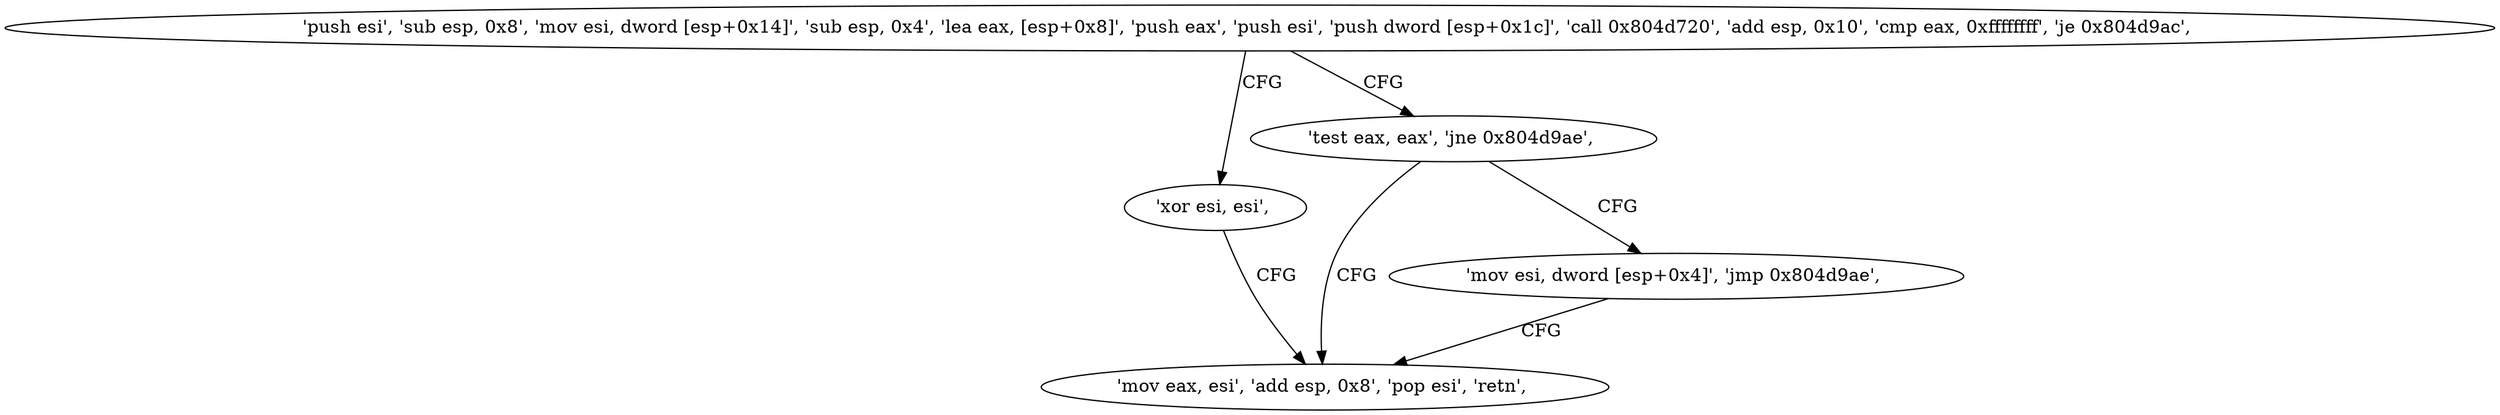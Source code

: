 digraph "func" {
"134535552" [label = "'push esi', 'sub esp, 0x8', 'mov esi, dword [esp+0x14]', 'sub esp, 0x4', 'lea eax, [esp+0x8]', 'push eax', 'push esi', 'push dword [esp+0x1c]', 'call 0x804d720', 'add esp, 0x10', 'cmp eax, 0xffffffff', 'je 0x804d9ac', " ]
"134535596" [label = "'xor esi, esi', " ]
"134535586" [label = "'test eax, eax', 'jne 0x804d9ae', " ]
"134535598" [label = "'mov eax, esi', 'add esp, 0x8', 'pop esi', 'retn', " ]
"134535590" [label = "'mov esi, dword [esp+0x4]', 'jmp 0x804d9ae', " ]
"134535552" -> "134535596" [ label = "CFG" ]
"134535552" -> "134535586" [ label = "CFG" ]
"134535596" -> "134535598" [ label = "CFG" ]
"134535586" -> "134535598" [ label = "CFG" ]
"134535586" -> "134535590" [ label = "CFG" ]
"134535590" -> "134535598" [ label = "CFG" ]
}
